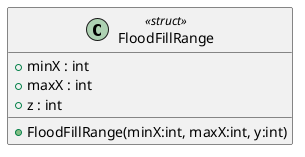 @startuml
class FloodFillRange <<struct>> {
    + minX : int
    + maxX : int
    + z : int
    + FloodFillRange(minX:int, maxX:int, y:int)
}
@enduml
